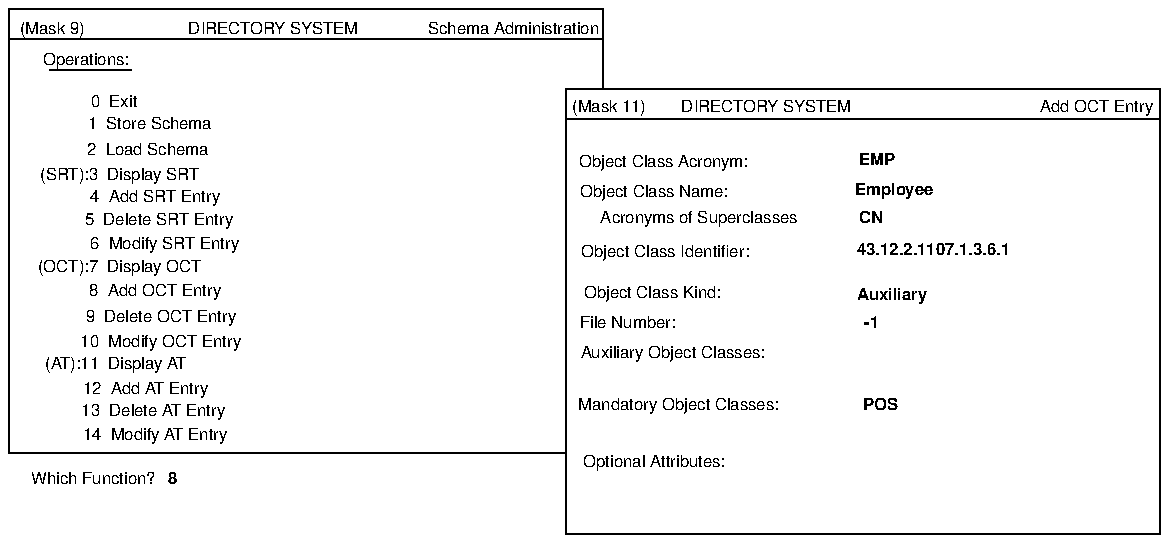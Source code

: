 ...\" @OSF_COPYRIGHT@
...\" COPYRIGHT NOTICE
...\" Copyright (c) 1990, 1991, 1992, 1993, 1994 Open Software Foundation, Inc.
...\" ALL RIGHTS RESERVED (DCE).  See the file named COPYRIGHT.DCE for
...\" the full copyright text.
...\" 
...\" HISTORY
...\" $Log: fig21.addoctentry.pic,v $
...\" Revision 1.1.2.1  1994/08/04  21:02:35  hal
...\" 	Create DCE GDS Admin Gd & Ref from GDS parts of Adm Gd & Cmd Ref; fix log
...\" 	[1994/08/04  20:38:07  hal]
...\"
...\" 	Create DCE GDS Admin Gd & Ref from GDS parts of Adm Gd & Cmd Ref; fix log leaders if needed
...\"
...\" 	Creating GDS Admin Gd & Ref from Admin book.extended, Cmd Ref
...\"
...\" Revision 1.1.4.4  1994/06/13  18:00:18  devobj
...\" 	cr10872 - fix copyright
...\" 	[1994/06/13  17:59:01  devobj]
...\" 
...\" Revision 1.1.4.3  1993/08/12  17:20:33  buckler
...\" 	{edit, R1.0.2}
...\" 	Prentice-Hall editorial changes.
...\" 	[1993/08/12  17:05:22  buckler]
...\" 
...\" Revision 1.1.4.2  1993/06/21  18:24:52  lmk
...\" 	{defect, 8125, R1.0.2a}
...\" 	Changed "Acronyms of Naming Attributes" to "Acronyms of Superclasses"
...\" 	[1993/06/21  18:21:16  lmk]
...\" 
...\" Revision 1.1.2.4  1993/02/22  23:42:54  rnollman
...\" 	final changes for final draft
...\" 	[1993/02/22  23:42:26  rnollman]
...\" 
...\" Revision 1.1.2.3  1993/02/20  14:35:30  rnollman
...\" 	fixed for final draft
...\" 	[1993/02/20  14:35:01  rnollman]
...\" 
...\" Revision 1.1.2.2  1993/02/15  20:54:30  rnollman
...\" 	new figure
...\" 	[1993/02/15  20:53:59  rnollman]
...\" 
...\" $EndLog$
.PS
scale = 106.667
"\f(HB\s6CN\s0\fP"  at 460, 169
"\fH\s6Optional Attributes:\s0\fP"  at 344, 39
"\fH\s6Mandatory Object Classes:\s0\fP"  at 357, 69
"\fH\s6Auxiliary Object Classes:\s0\fP"  at 354, 97
"\fH\s6File Number:\s0\fP"  at 330, 113
"\fH\s6Object Class Kind:\s0\fP"  at 343, 129
"\fH\s6Object Class Identifier:\s0\fP"  at 350, 151
"\fH\s6Object Class Name:\s0\fP"  at 344, 183
line   from 297, 0 \
	to 614, 0 
"\f(HB\s6POS\s0\fP"  at 465, 69
"\f(HB\s6-1\s0\fP"  at 460, 113
"\f(HB\s6Auxiliary\s0\fP"  at 471, 128
"\f(HB\s643.12.2.1107.1.3.6.1\s0\fP"  at 493, 152
"\f(HB\s6Employee\s0\fP"  at 472, 184
"\f(HB\s6EMP\s0\fP"  at 463, 200
"\fH\s6Acronyms of Superclasses\s0\fP"  at 368, 169
"\fH\s6Object Class Acronym:\s0\fP"  at 349, 199
"\fH\s6Schema Administration\s0\fP"  at 269, 270
"\fH\s6(Mask 9)\s0\fP"  at 23, 270
line   from 0, 280 \
	to 0, 43 
"\fH\s6Which Function?\s0\fP"  at 45, 30
"\fH\s6\s0\fP"  at 275, 101
line   from 0, 264 \
	to 317, 264 
"\fH\s6DIRECTORY SYSTEM\s0\fP"  at 141, 270
line   from 1, 280 \
	to 317, 280 
"\fH\s614  Modify AT Entry\s0\fP"  at 78, 53
"\fH\s613  Delete AT Entry\s0\fP"  at 77, 66
"\fH\s612  Add AT Entry\s0\fP"  at 73, 78
"\fH\s6(AT):11  Display AT\s0\fP"  at 57, 91
"\fH\s610  Modify OCT Entry\s0\fP"  at 81, 103
"\fH\s69  Delete OCT Entry\s0\fP"  at 81, 116
"\fH\s68  Add OCT Entry\s0\fP"  at 78, 130
"\fH\s6(OCT):7  Display OCT\s0\fP"  at 59, 143
"\fH\s66  Modify SRT Entry\s0\fP"  at 83, 155
"\fH\s65  Delete SRT Entry\s0\fP"  at 80, 168
line   from 22, 247 \
	to 65, 247 
"\fH\s6Operations:\s0\fP"  at 41, 253
"\fH\s64  Add SRT Entry\s0\fP"  at 78, 180
"\fH\s6(SRT):3  Display SRT\s0\fP"  at 59, 192
"\fH\s62  Load Schema\s0\fP"  at 74, 205
"\fH\s61  Store Schema\s0\fP"  at 75, 219
"\fH\s60  Exit\s0\fP"  at 56, 231
line   from 614, 237 \
	to 614, 0 
line   from 297, 237 \
	to 297, 0 
"\fH\s6DIRECTORY SYSTEM\s0\fP"  at 404, 228
line   from 298, 237 \
	to 614, 237 
line   from 297, 221 \
	to 614, 221 
line   from 297, 221 \
	to 614, 221 
line   from 298, 237 \
	to 614, 237 
line   from 297, 0 \
	to 558, 0 
line   from 297, 237 \
	to 297, 0 
line   from 614, 237 \
	to 614, 215 
"\fH\s6(Mask 11)\s0\fP"  at 320, 228
line   from 317, 280 \
	to 317, 237 
line   from 0, 43 \
	to 297, 43 
"\f(HB\s68\s0\fP"  at 87, 30
"\fH\s6Add OCT Entry\s0\fP"  at 580, 228
.PE
